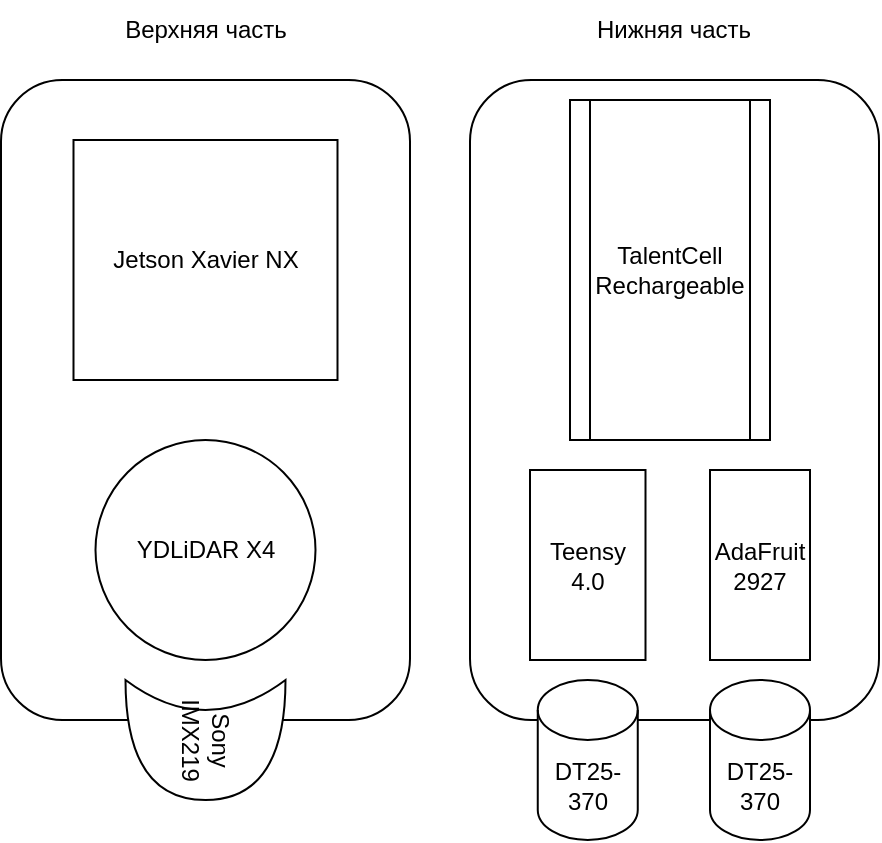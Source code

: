<mxfile version="19.0.3" type="device"><diagram id="2be6s5yvsYK9NmdL30O8" name="Page-1"><mxGraphModel dx="866" dy="488" grid="1" gridSize="10" guides="1" tooltips="1" connect="1" arrows="1" fold="1" page="1" pageScale="1" pageWidth="827" pageHeight="1169" math="0" shadow="0"><root><mxCell id="0"/><mxCell id="1" parent="0"/><mxCell id="Q-owKjqNOh-X6bkgjqVS-1" value="" style="rounded=1;whiteSpace=wrap;html=1;" vertex="1" parent="1"><mxGeometry x="325.5" y="50" width="204.5" height="320" as="geometry"/></mxCell><mxCell id="Q-owKjqNOh-X6bkgjqVS-2" value="Jetson Xavier NX" style="rounded=0;whiteSpace=wrap;html=1;" vertex="1" parent="1"><mxGeometry x="361.75" y="80" width="132" height="120" as="geometry"/></mxCell><mxCell id="Q-owKjqNOh-X6bkgjqVS-3" value="YDLiDAR X4" style="ellipse;whiteSpace=wrap;html=1;aspect=fixed;" vertex="1" parent="1"><mxGeometry x="372.75" y="230" width="110" height="110" as="geometry"/></mxCell><mxCell id="Q-owKjqNOh-X6bkgjqVS-4" value="Sony IMX219" style="shape=xor;whiteSpace=wrap;html=1;rotation=90;" vertex="1" parent="1"><mxGeometry x="397.75" y="340" width="60" height="80" as="geometry"/></mxCell><mxCell id="Q-owKjqNOh-X6bkgjqVS-5" value="" style="rounded=1;whiteSpace=wrap;html=1;" vertex="1" parent="1"><mxGeometry x="560" y="50" width="204.5" height="320" as="geometry"/></mxCell><mxCell id="Q-owKjqNOh-X6bkgjqVS-6" value="Верхняя часть" style="text;html=1;strokeColor=none;fillColor=none;align=center;verticalAlign=middle;whiteSpace=wrap;rounded=0;" vertex="1" parent="1"><mxGeometry x="327.75" y="10" width="200" height="30" as="geometry"/></mxCell><mxCell id="Q-owKjqNOh-X6bkgjqVS-7" value="Нижняя часть" style="text;html=1;strokeColor=none;fillColor=none;align=center;verticalAlign=middle;whiteSpace=wrap;rounded=0;" vertex="1" parent="1"><mxGeometry x="562.25" y="10" width="200" height="30" as="geometry"/></mxCell><mxCell id="Q-owKjqNOh-X6bkgjqVS-8" value="TalentCell Rechargeable" style="shape=process;whiteSpace=wrap;html=1;backgroundOutline=1;" vertex="1" parent="1"><mxGeometry x="610" y="60" width="100" height="170" as="geometry"/></mxCell><mxCell id="Q-owKjqNOh-X6bkgjqVS-9" value="AdaFruit&lt;br&gt;2927" style="rounded=0;whiteSpace=wrap;html=1;" vertex="1" parent="1"><mxGeometry x="680" y="245" width="50" height="95" as="geometry"/></mxCell><mxCell id="Q-owKjqNOh-X6bkgjqVS-10" value="Teensy 4.0" style="rounded=0;whiteSpace=wrap;html=1;" vertex="1" parent="1"><mxGeometry x="590" y="245" width="57.75" height="95" as="geometry"/></mxCell><mxCell id="Q-owKjqNOh-X6bkgjqVS-12" value="DT25-370" style="shape=cylinder3;whiteSpace=wrap;html=1;boundedLbl=1;backgroundOutline=1;size=15;" vertex="1" parent="1"><mxGeometry x="593.88" y="350" width="50" height="80" as="geometry"/></mxCell><mxCell id="Q-owKjqNOh-X6bkgjqVS-14" value="DT25-370" style="shape=cylinder3;whiteSpace=wrap;html=1;boundedLbl=1;backgroundOutline=1;size=15;" vertex="1" parent="1"><mxGeometry x="680" y="350" width="50" height="80" as="geometry"/></mxCell></root></mxGraphModel></diagram></mxfile>